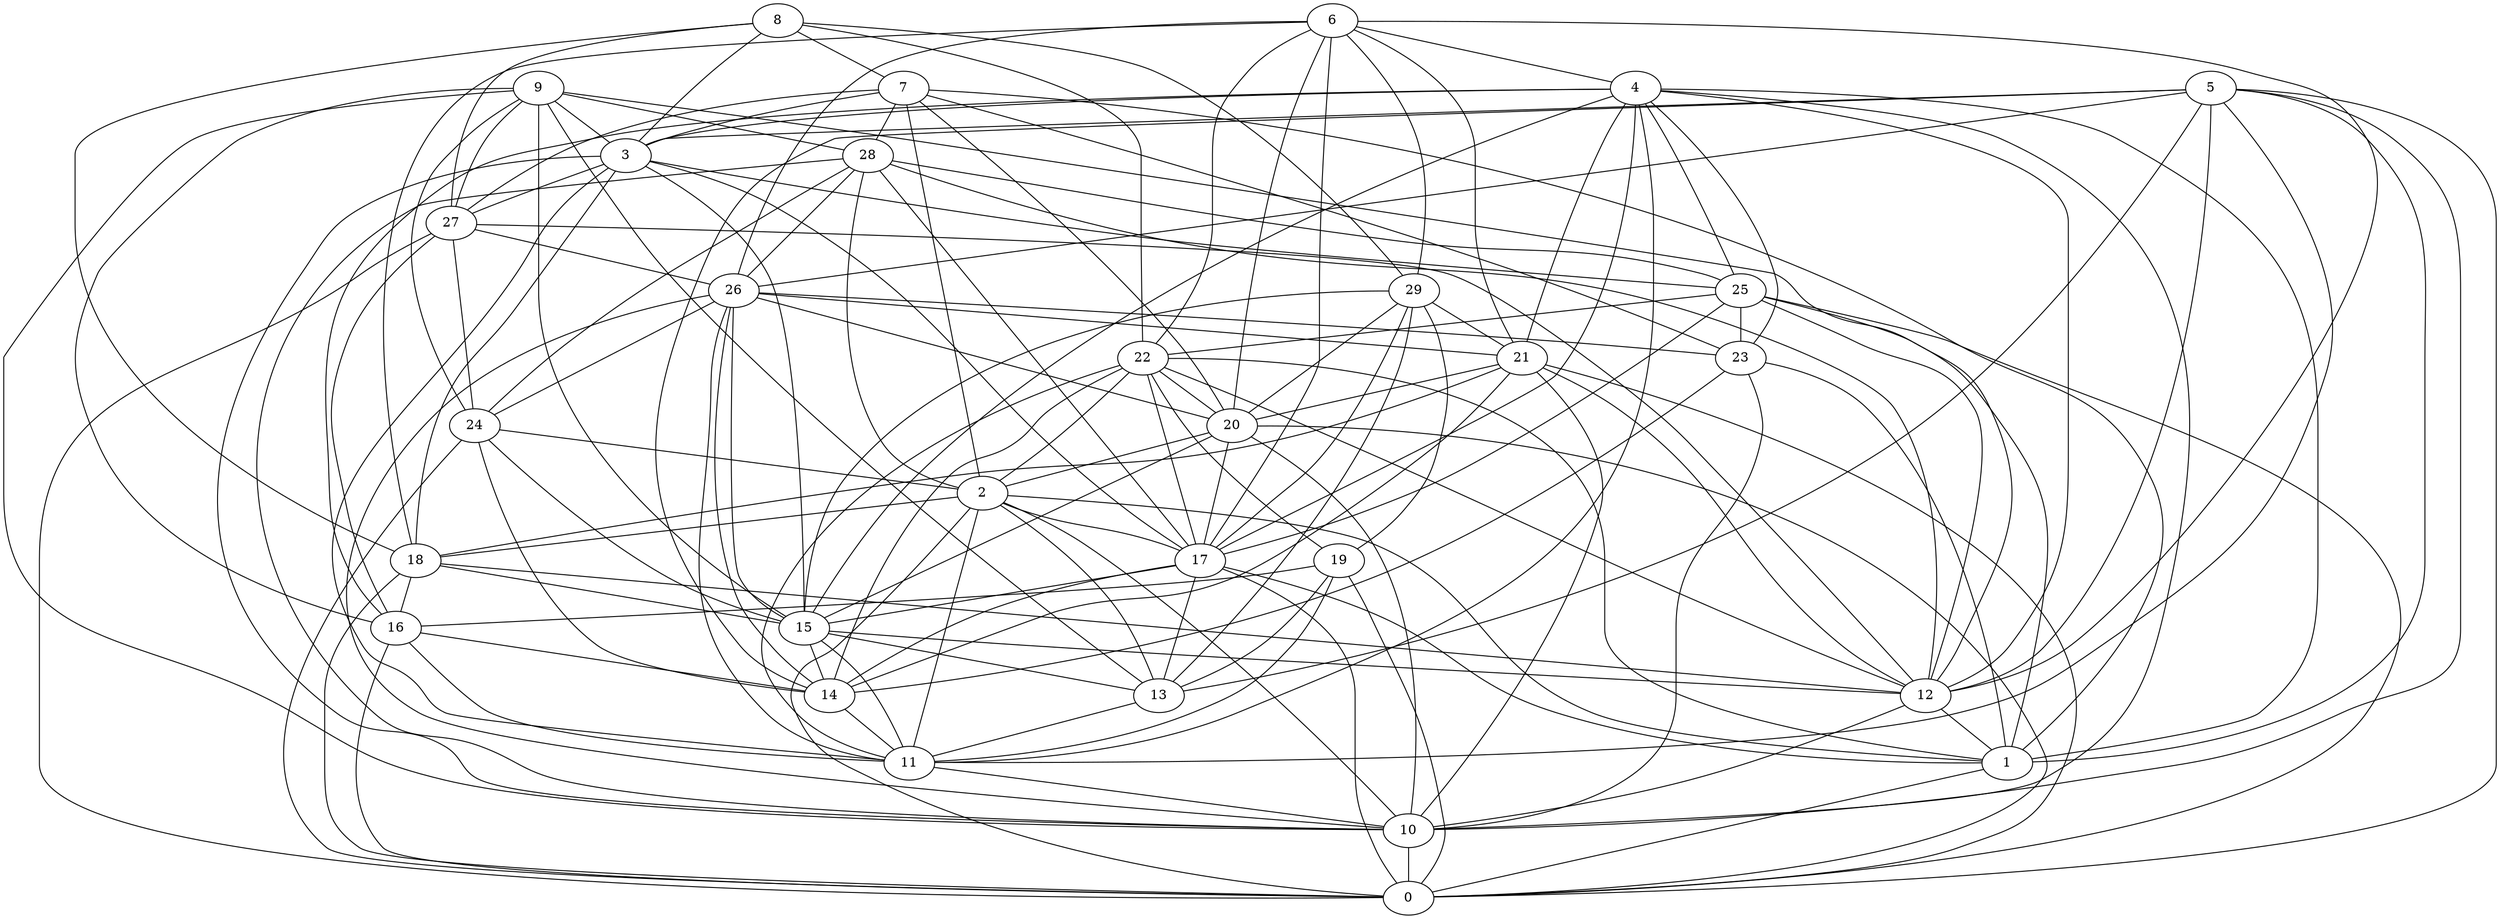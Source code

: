digraph GG_graph {

subgraph G_graph {
edge [color = black]
"28" -> "24" [dir = none]
"28" -> "10" [dir = none]
"28" -> "26" [dir = none]
"28" -> "12" [dir = none]
"28" -> "17" [dir = none]
"25" -> "12" [dir = none]
"25" -> "23" [dir = none]
"25" -> "22" [dir = none]
"25" -> "1" [dir = none]
"2" -> "13" [dir = none]
"20" -> "2" [dir = none]
"20" -> "0" [dir = none]
"20" -> "10" [dir = none]
"15" -> "12" [dir = none]
"29" -> "21" [dir = none]
"29" -> "15" [dir = none]
"5" -> "3" [dir = none]
"5" -> "26" [dir = none]
"5" -> "13" [dir = none]
"16" -> "14" [dir = none]
"8" -> "27" [dir = none]
"8" -> "3" [dir = none]
"8" -> "18" [dir = none]
"8" -> "7" [dir = none]
"4" -> "17" [dir = none]
"4" -> "11" [dir = none]
"4" -> "21" [dir = none]
"4" -> "3" [dir = none]
"4" -> "23" [dir = none]
"21" -> "14" [dir = none]
"21" -> "20" [dir = none]
"21" -> "12" [dir = none]
"21" -> "10" [dir = none]
"9" -> "13" [dir = none]
"9" -> "3" [dir = none]
"9" -> "28" [dir = none]
"9" -> "27" [dir = none]
"9" -> "16" [dir = none]
"22" -> "19" [dir = none]
"22" -> "1" [dir = none]
"22" -> "17" [dir = none]
"22" -> "12" [dir = none]
"17" -> "14" [dir = none]
"27" -> "12" [dir = none]
"27" -> "24" [dir = none]
"27" -> "0" [dir = none]
"7" -> "20" [dir = none]
"3" -> "25" [dir = none]
"3" -> "27" [dir = none]
"6" -> "18" [dir = none]
"6" -> "29" [dir = none]
"6" -> "26" [dir = none]
"6" -> "22" [dir = none]
"19" -> "16" [dir = none]
"26" -> "15" [dir = none]
"26" -> "21" [dir = none]
"26" -> "11" [dir = none]
"26" -> "20" [dir = none]
"11" -> "10" [dir = none]
"25" -> "17" [dir = none]
"2" -> "10" [dir = none]
"24" -> "0" [dir = none]
"20" -> "15" [dir = none]
"6" -> "4" [dir = none]
"28" -> "25" [dir = none]
"22" -> "20" [dir = none]
"16" -> "0" [dir = none]
"20" -> "17" [dir = none]
"24" -> "15" [dir = none]
"7" -> "3" [dir = none]
"27" -> "16" [dir = none]
"22" -> "2" [dir = none]
"19" -> "0" [dir = none]
"26" -> "10" [dir = none]
"15" -> "11" [dir = none]
"4" -> "12" [dir = none]
"23" -> "10" [dir = none]
"18" -> "0" [dir = none]
"13" -> "11" [dir = none]
"26" -> "14" [dir = none]
"27" -> "26" [dir = none]
"19" -> "13" [dir = none]
"3" -> "11" [dir = none]
"18" -> "12" [dir = none]
"2" -> "18" [dir = none]
"5" -> "14" [dir = none]
"15" -> "13" [dir = none]
"4" -> "15" [dir = none]
"15" -> "14" [dir = none]
"16" -> "11" [dir = none]
"5" -> "12" [dir = none]
"5" -> "1" [dir = none]
"3" -> "17" [dir = none]
"6" -> "21" [dir = none]
"14" -> "11" [dir = none]
"17" -> "15" [dir = none]
"9" -> "15" [dir = none]
"7" -> "27" [dir = none]
"17" -> "1" [dir = none]
"12" -> "1" [dir = none]
"2" -> "1" [dir = none]
"6" -> "17" [dir = none]
"5" -> "10" [dir = none]
"23" -> "1" [dir = none]
"18" -> "15" [dir = none]
"22" -> "11" [dir = none]
"7" -> "28" [dir = none]
"5" -> "11" [dir = none]
"26" -> "23" [dir = none]
"21" -> "0" [dir = none]
"6" -> "20" [dir = none]
"12" -> "10" [dir = none]
"21" -> "18" [dir = none]
"4" -> "25" [dir = none]
"10" -> "0" [dir = none]
"3" -> "10" [dir = none]
"9" -> "12" [dir = none]
"6" -> "12" [dir = none]
"8" -> "22" [dir = none]
"26" -> "24" [dir = none]
"9" -> "24" [dir = none]
"18" -> "16" [dir = none]
"29" -> "13" [dir = none]
"7" -> "23" [dir = none]
"19" -> "11" [dir = none]
"4" -> "10" [dir = none]
"3" -> "18" [dir = none]
"24" -> "14" [dir = none]
"29" -> "17" [dir = none]
"7" -> "1" [dir = none]
"1" -> "0" [dir = none]
"4" -> "16" [dir = none]
"2" -> "0" [dir = none]
"28" -> "2" [dir = none]
"25" -> "0" [dir = none]
"7" -> "2" [dir = none]
"2" -> "17" [dir = none]
"29" -> "20" [dir = none]
"17" -> "0" [dir = none]
"9" -> "10" [dir = none]
"2" -> "11" [dir = none]
"24" -> "2" [dir = none]
"17" -> "13" [dir = none]
"3" -> "15" [dir = none]
"4" -> "1" [dir = none]
"22" -> "14" [dir = none]
"5" -> "0" [dir = none]
"29" -> "19" [dir = none]
"8" -> "29" [dir = none]
"23" -> "14" [dir = none]
}

}
